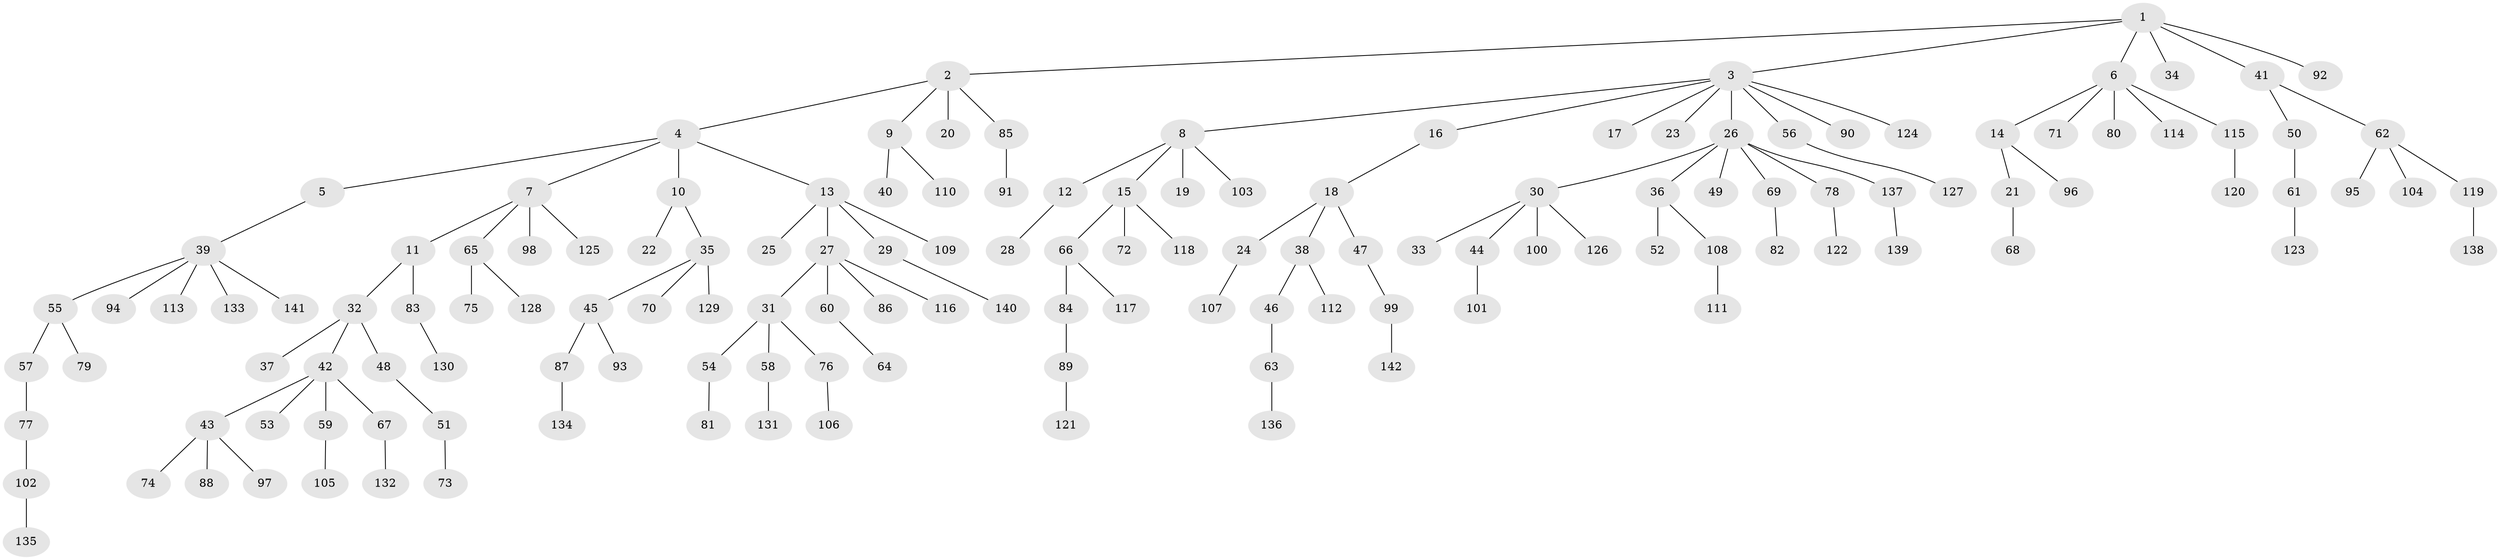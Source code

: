 // Generated by graph-tools (version 1.1) at 2025/26/03/09/25 03:26:27]
// undirected, 142 vertices, 141 edges
graph export_dot {
graph [start="1"]
  node [color=gray90,style=filled];
  1;
  2;
  3;
  4;
  5;
  6;
  7;
  8;
  9;
  10;
  11;
  12;
  13;
  14;
  15;
  16;
  17;
  18;
  19;
  20;
  21;
  22;
  23;
  24;
  25;
  26;
  27;
  28;
  29;
  30;
  31;
  32;
  33;
  34;
  35;
  36;
  37;
  38;
  39;
  40;
  41;
  42;
  43;
  44;
  45;
  46;
  47;
  48;
  49;
  50;
  51;
  52;
  53;
  54;
  55;
  56;
  57;
  58;
  59;
  60;
  61;
  62;
  63;
  64;
  65;
  66;
  67;
  68;
  69;
  70;
  71;
  72;
  73;
  74;
  75;
  76;
  77;
  78;
  79;
  80;
  81;
  82;
  83;
  84;
  85;
  86;
  87;
  88;
  89;
  90;
  91;
  92;
  93;
  94;
  95;
  96;
  97;
  98;
  99;
  100;
  101;
  102;
  103;
  104;
  105;
  106;
  107;
  108;
  109;
  110;
  111;
  112;
  113;
  114;
  115;
  116;
  117;
  118;
  119;
  120;
  121;
  122;
  123;
  124;
  125;
  126;
  127;
  128;
  129;
  130;
  131;
  132;
  133;
  134;
  135;
  136;
  137;
  138;
  139;
  140;
  141;
  142;
  1 -- 2;
  1 -- 3;
  1 -- 6;
  1 -- 34;
  1 -- 41;
  1 -- 92;
  2 -- 4;
  2 -- 9;
  2 -- 20;
  2 -- 85;
  3 -- 8;
  3 -- 16;
  3 -- 17;
  3 -- 23;
  3 -- 26;
  3 -- 56;
  3 -- 90;
  3 -- 124;
  4 -- 5;
  4 -- 7;
  4 -- 10;
  4 -- 13;
  5 -- 39;
  6 -- 14;
  6 -- 71;
  6 -- 80;
  6 -- 114;
  6 -- 115;
  7 -- 11;
  7 -- 65;
  7 -- 98;
  7 -- 125;
  8 -- 12;
  8 -- 15;
  8 -- 19;
  8 -- 103;
  9 -- 40;
  9 -- 110;
  10 -- 22;
  10 -- 35;
  11 -- 32;
  11 -- 83;
  12 -- 28;
  13 -- 25;
  13 -- 27;
  13 -- 29;
  13 -- 109;
  14 -- 21;
  14 -- 96;
  15 -- 66;
  15 -- 72;
  15 -- 118;
  16 -- 18;
  18 -- 24;
  18 -- 38;
  18 -- 47;
  21 -- 68;
  24 -- 107;
  26 -- 30;
  26 -- 36;
  26 -- 49;
  26 -- 69;
  26 -- 78;
  26 -- 137;
  27 -- 31;
  27 -- 60;
  27 -- 86;
  27 -- 116;
  29 -- 140;
  30 -- 33;
  30 -- 44;
  30 -- 100;
  30 -- 126;
  31 -- 54;
  31 -- 58;
  31 -- 76;
  32 -- 37;
  32 -- 42;
  32 -- 48;
  35 -- 45;
  35 -- 70;
  35 -- 129;
  36 -- 52;
  36 -- 108;
  38 -- 46;
  38 -- 112;
  39 -- 55;
  39 -- 94;
  39 -- 113;
  39 -- 133;
  39 -- 141;
  41 -- 50;
  41 -- 62;
  42 -- 43;
  42 -- 53;
  42 -- 59;
  42 -- 67;
  43 -- 74;
  43 -- 88;
  43 -- 97;
  44 -- 101;
  45 -- 87;
  45 -- 93;
  46 -- 63;
  47 -- 99;
  48 -- 51;
  50 -- 61;
  51 -- 73;
  54 -- 81;
  55 -- 57;
  55 -- 79;
  56 -- 127;
  57 -- 77;
  58 -- 131;
  59 -- 105;
  60 -- 64;
  61 -- 123;
  62 -- 95;
  62 -- 104;
  62 -- 119;
  63 -- 136;
  65 -- 75;
  65 -- 128;
  66 -- 84;
  66 -- 117;
  67 -- 132;
  69 -- 82;
  76 -- 106;
  77 -- 102;
  78 -- 122;
  83 -- 130;
  84 -- 89;
  85 -- 91;
  87 -- 134;
  89 -- 121;
  99 -- 142;
  102 -- 135;
  108 -- 111;
  115 -- 120;
  119 -- 138;
  137 -- 139;
}
